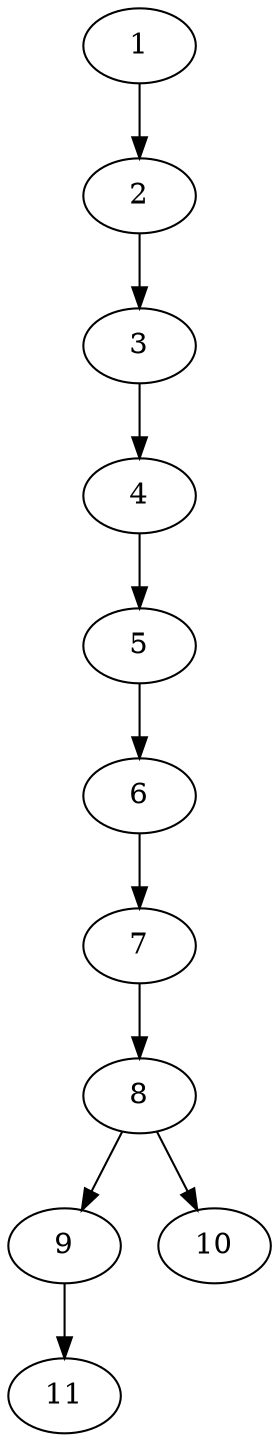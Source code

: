 // DAG (tier=1-easy, mode=compute, n=11, ccr=0.290, fat=0.400, density=0.387, regular=0.685, jump=0.002, mindata=262144, maxdata=2097152)
// DAG automatically generated by daggen at Sun Aug 24 16:33:32 2025
// /home/ermia/Project/Environments/daggen/bin/daggen --dot --ccr 0.290 --fat 0.400 --regular 0.685 --density 0.387 --jump 0.002 --mindata 262144 --maxdata 2097152 -n 11 
digraph G {
  1 [size="28388982315117", alpha="0.01", expect_size="14194491157558"]
  1 -> 2 [size ="634388480000"]
  2 [size="420896172446493", alpha="0.19", expect_size="210448086223246"]
  2 -> 3 [size ="27573094449152"]
  3 [size="50354032688707", alpha="0.11", expect_size="25177016344353"]
  3 -> 4 [size ="896985464832"]
  4 [size="1954550346588094464", alpha="0.17", expect_size="977275173294047232"]
  4 -> 5 [size ="12506080739328"]
  5 [size="57992959122997248", alpha="0.06", expect_size="28996479561498624"]
  5 -> 6 [size ="1198597865472"]
  6 [size="29703776819978940", alpha="0.03", expect_size="14851888409989470"]
  6 -> 7 [size ="24414506713088"]
  7 [size="1319180126543134", alpha="0.01", expect_size="659590063271567"]
  7 -> 8 [size ="26191658483712"]
  8 [size="35628735332983", alpha="0.00", expect_size="17814367666491"]
  8 -> 9 [size ="602503380992"]
  8 -> 10 [size ="602503380992"]
  9 [size="16043193480993776", alpha="0.09", expect_size="8021596740496888"]
  9 -> 11 [size ="13658130219008"]
  10 [size="23443296167798556", alpha="0.11", expect_size="11721648083899278"]
  11 [size="34431082896523356", alpha="0.04", expect_size="17215541448261678"]
}
